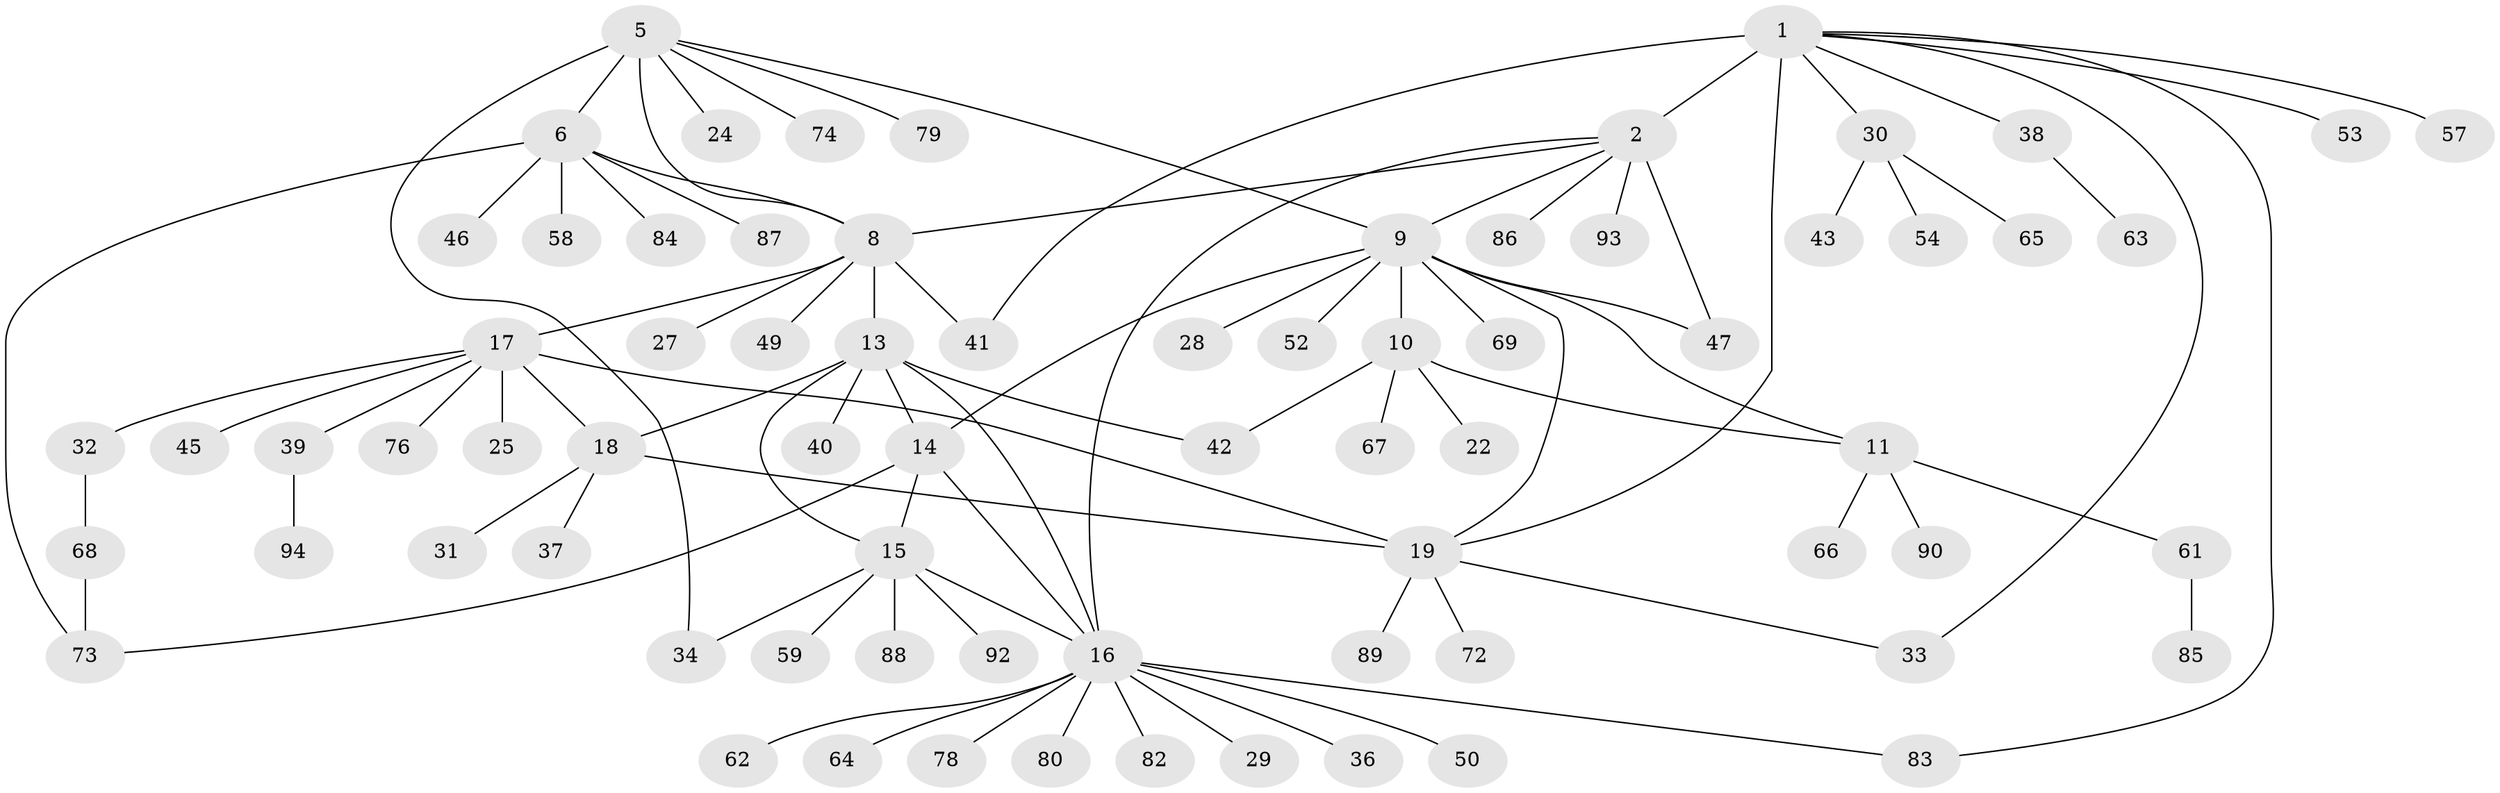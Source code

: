 // original degree distribution, {8: 0.0425531914893617, 4: 0.031914893617021274, 6: 0.0425531914893617, 5: 0.031914893617021274, 10: 0.031914893617021274, 7: 0.02127659574468085, 11: 0.010638297872340425, 9: 0.010638297872340425, 3: 0.0425531914893617, 1: 0.5638297872340425, 2: 0.1702127659574468}
// Generated by graph-tools (version 1.1) at 2025/11/02/27/25 16:11:32]
// undirected, 73 vertices, 92 edges
graph export_dot {
graph [start="1"]
  node [color=gray90,style=filled];
  1 [super="+3"];
  2 [super="+4"];
  5 [super="+7"];
  6 [super="+51"];
  8 [super="+77"];
  9 [super="+12"];
  10 [super="+44"];
  11 [super="+26"];
  13 [super="+23"];
  14;
  15;
  16 [super="+21"];
  17 [super="+91"];
  18 [super="+20"];
  19 [super="+56"];
  22;
  24;
  25;
  27;
  28;
  29 [super="+55"];
  30 [super="+71"];
  31;
  32;
  33 [super="+48"];
  34 [super="+35"];
  36;
  37;
  38;
  39 [super="+60"];
  40;
  41;
  42;
  43;
  45;
  46;
  47;
  49;
  50;
  52;
  53;
  54;
  57;
  58;
  59;
  61 [super="+70"];
  62;
  63;
  64;
  65;
  66;
  67;
  68;
  69;
  72;
  73 [super="+75"];
  74;
  76 [super="+81"];
  78;
  79;
  80;
  82;
  83;
  84;
  85;
  86;
  87;
  88;
  89;
  90;
  92;
  93;
  94;
  1 -- 2 [weight=4];
  1 -- 33;
  1 -- 38;
  1 -- 41;
  1 -- 53;
  1 -- 83;
  1 -- 19;
  1 -- 57;
  1 -- 30;
  2 -- 16;
  2 -- 8;
  2 -- 9;
  2 -- 47;
  2 -- 86;
  2 -- 93;
  5 -- 6 [weight=2];
  5 -- 8 [weight=2];
  5 -- 24;
  5 -- 74;
  5 -- 79;
  5 -- 9;
  5 -- 34;
  6 -- 8;
  6 -- 46;
  6 -- 58;
  6 -- 84;
  6 -- 87;
  6 -- 73;
  8 -- 13;
  8 -- 17;
  8 -- 27;
  8 -- 41;
  8 -- 49;
  9 -- 10 [weight=2];
  9 -- 11 [weight=2];
  9 -- 14;
  9 -- 19;
  9 -- 28;
  9 -- 47;
  9 -- 52;
  9 -- 69;
  10 -- 11;
  10 -- 22;
  10 -- 42;
  10 -- 67;
  11 -- 61;
  11 -- 66;
  11 -- 90;
  13 -- 14;
  13 -- 15;
  13 -- 16;
  13 -- 18;
  13 -- 40;
  13 -- 42;
  14 -- 15;
  14 -- 16;
  14 -- 73;
  15 -- 16;
  15 -- 34;
  15 -- 59;
  15 -- 88;
  15 -- 92;
  16 -- 29;
  16 -- 50;
  16 -- 62;
  16 -- 64;
  16 -- 78;
  16 -- 83;
  16 -- 82;
  16 -- 80;
  16 -- 36;
  17 -- 18 [weight=2];
  17 -- 19;
  17 -- 25;
  17 -- 32;
  17 -- 39;
  17 -- 45;
  17 -- 76;
  18 -- 19 [weight=2];
  18 -- 31;
  18 -- 37;
  19 -- 72;
  19 -- 89;
  19 -- 33;
  30 -- 43;
  30 -- 54;
  30 -- 65;
  32 -- 68;
  38 -- 63;
  39 -- 94;
  61 -- 85;
  68 -- 73;
}
